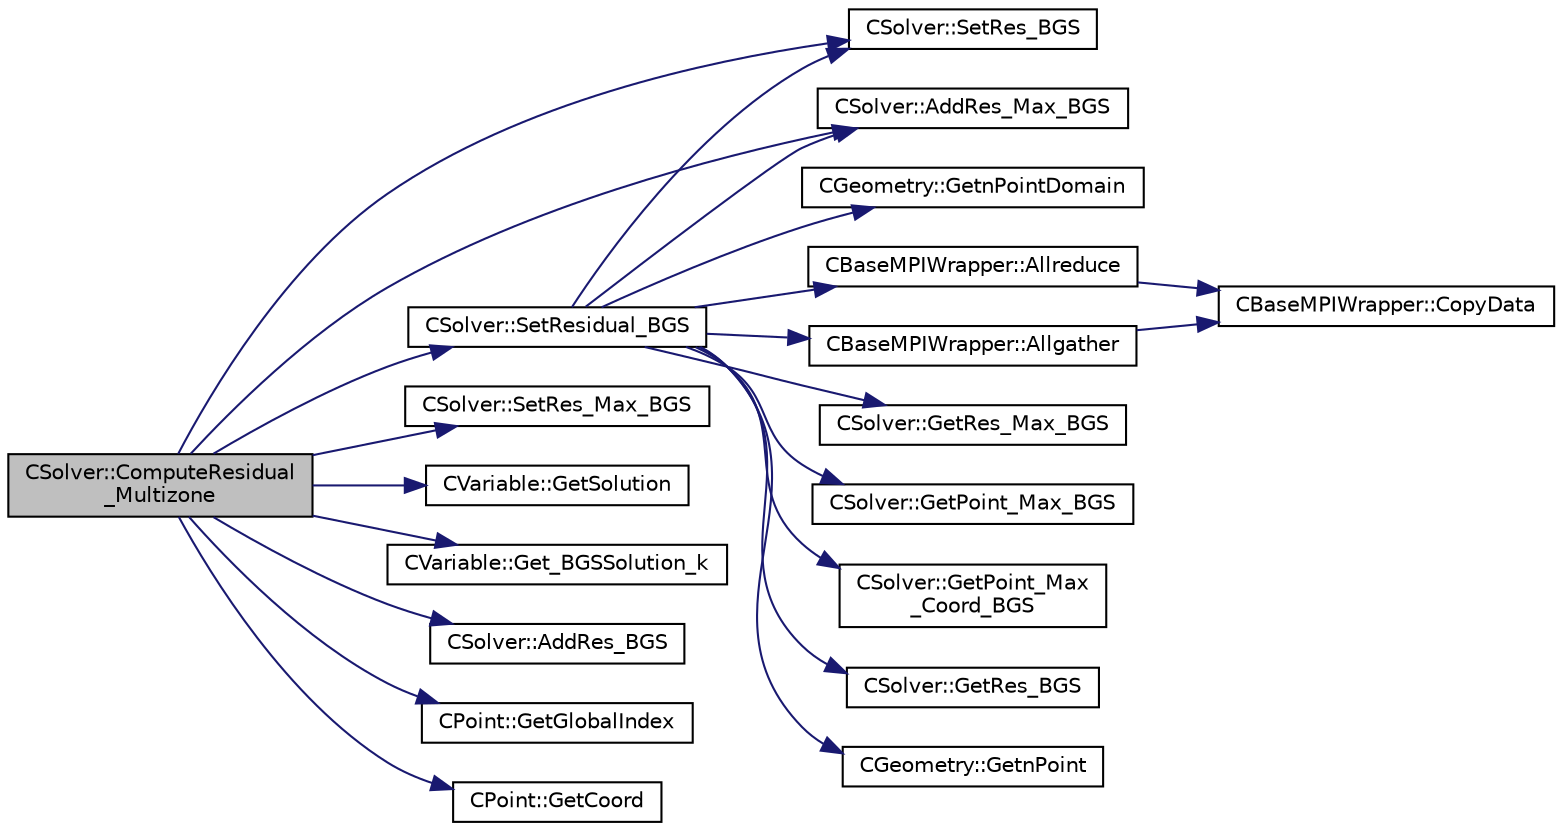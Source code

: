 digraph "CSolver::ComputeResidual_Multizone"
{
  edge [fontname="Helvetica",fontsize="10",labelfontname="Helvetica",labelfontsize="10"];
  node [fontname="Helvetica",fontsize="10",shape=record];
  rankdir="LR";
  Node676 [label="CSolver::ComputeResidual\l_Multizone",height=0.2,width=0.4,color="black", fillcolor="grey75", style="filled", fontcolor="black"];
  Node676 -> Node677 [color="midnightblue",fontsize="10",style="solid",fontname="Helvetica"];
  Node677 [label="CSolver::SetRes_BGS",height=0.2,width=0.4,color="black", fillcolor="white", style="filled",URL="$class_c_solver.html#a19d46e6c1923fb176ea88a7edd7e385b",tooltip="Set the residual for BGS subiterations. "];
  Node676 -> Node678 [color="midnightblue",fontsize="10",style="solid",fontname="Helvetica"];
  Node678 [label="CSolver::SetRes_Max_BGS",height=0.2,width=0.4,color="black", fillcolor="white", style="filled",URL="$class_c_solver.html#aeb849472225116f44fbdf6710ea02579",tooltip="Set the maximal residual for BGS subiterations. "];
  Node676 -> Node679 [color="midnightblue",fontsize="10",style="solid",fontname="Helvetica"];
  Node679 [label="CVariable::GetSolution",height=0.2,width=0.4,color="black", fillcolor="white", style="filled",URL="$class_c_variable.html#a261483e39c23c1de7cb9aea7e917c121",tooltip="Get the solution. "];
  Node676 -> Node680 [color="midnightblue",fontsize="10",style="solid",fontname="Helvetica"];
  Node680 [label="CVariable::Get_BGSSolution_k",height=0.2,width=0.4,color="black", fillcolor="white", style="filled",URL="$class_c_variable.html#a575bb2887bdf21df7bccf14736e87070",tooltip="Get the value of the solution in the previous BGS subiteration. "];
  Node676 -> Node681 [color="midnightblue",fontsize="10",style="solid",fontname="Helvetica"];
  Node681 [label="CSolver::AddRes_BGS",height=0.2,width=0.4,color="black", fillcolor="white", style="filled",URL="$class_c_solver.html#a850ad5e7b1b8d81ad8d967bcef81ad6e",tooltip="Adds the residual for BGS subiterations. "];
  Node676 -> Node682 [color="midnightblue",fontsize="10",style="solid",fontname="Helvetica"];
  Node682 [label="CSolver::AddRes_Max_BGS",height=0.2,width=0.4,color="black", fillcolor="white", style="filled",URL="$class_c_solver.html#a0d731347241e2f7c587d5132ebf2019d",tooltip="Adds the maximal residual for BGS subiterations. "];
  Node676 -> Node683 [color="midnightblue",fontsize="10",style="solid",fontname="Helvetica"];
  Node683 [label="CPoint::GetGlobalIndex",height=0.2,width=0.4,color="black", fillcolor="white", style="filled",URL="$class_c_point.html#ab546170a5a03ef210a75fc5531910050",tooltip="Get the global index in a parallel computation. "];
  Node676 -> Node684 [color="midnightblue",fontsize="10",style="solid",fontname="Helvetica"];
  Node684 [label="CPoint::GetCoord",height=0.2,width=0.4,color="black", fillcolor="white", style="filled",URL="$class_c_point.html#a95fe081d22e96e190cb3edcbf0d6525f",tooltip="Get the coordinates dor the control volume. "];
  Node676 -> Node685 [color="midnightblue",fontsize="10",style="solid",fontname="Helvetica"];
  Node685 [label="CSolver::SetResidual_BGS",height=0.2,width=0.4,color="black", fillcolor="white", style="filled",URL="$class_c_solver.html#ad78622b122d602d0759ab940356e328a",tooltip="Communicate the value of the max residual and RMS residual. "];
  Node685 -> Node677 [color="midnightblue",fontsize="10",style="solid",fontname="Helvetica"];
  Node685 -> Node686 [color="midnightblue",fontsize="10",style="solid",fontname="Helvetica"];
  Node686 [label="CSolver::GetRes_BGS",height=0.2,width=0.4,color="black", fillcolor="white", style="filled",URL="$class_c_solver.html#a83cd1ade482300b90aa8ccc6aad03acd",tooltip="Get the residual for BGS subiterations. "];
  Node685 -> Node687 [color="midnightblue",fontsize="10",style="solid",fontname="Helvetica"];
  Node687 [label="CGeometry::GetnPoint",height=0.2,width=0.4,color="black", fillcolor="white", style="filled",URL="$class_c_geometry.html#aa68b666b38f4d2c7021736ae86940f44",tooltip="Get number of points. "];
  Node685 -> Node688 [color="midnightblue",fontsize="10",style="solid",fontname="Helvetica"];
  Node688 [label="CGeometry::GetnPointDomain",height=0.2,width=0.4,color="black", fillcolor="white", style="filled",URL="$class_c_geometry.html#a4fc7de3bff7b6f8c35717016d6f8fcb2",tooltip="Get number of real points (that belong to the domain). "];
  Node685 -> Node689 [color="midnightblue",fontsize="10",style="solid",fontname="Helvetica"];
  Node689 [label="CBaseMPIWrapper::Allreduce",height=0.2,width=0.4,color="black", fillcolor="white", style="filled",URL="$class_c_base_m_p_i_wrapper.html#a637b6fd917a8ca91ce748ba88e0d66b6"];
  Node689 -> Node690 [color="midnightblue",fontsize="10",style="solid",fontname="Helvetica"];
  Node690 [label="CBaseMPIWrapper::CopyData",height=0.2,width=0.4,color="black", fillcolor="white", style="filled",URL="$class_c_base_m_p_i_wrapper.html#a4725cc1dd65b161b483e812a538a5e36"];
  Node685 -> Node691 [color="midnightblue",fontsize="10",style="solid",fontname="Helvetica"];
  Node691 [label="CSolver::GetRes_Max_BGS",height=0.2,width=0.4,color="black", fillcolor="white", style="filled",URL="$class_c_solver.html#a0663639c53a377bdaa1c66b8ad026ace",tooltip="Get the maximal residual for BGS subiterations. "];
  Node685 -> Node692 [color="midnightblue",fontsize="10",style="solid",fontname="Helvetica"];
  Node692 [label="CSolver::GetPoint_Max_BGS",height=0.2,width=0.4,color="black", fillcolor="white", style="filled",URL="$class_c_solver.html#ad858890f4a6dac8b7be18e9cee0e6440",tooltip="Get the maximal residual, this is useful for the convergence history. "];
  Node685 -> Node693 [color="midnightblue",fontsize="10",style="solid",fontname="Helvetica"];
  Node693 [label="CSolver::GetPoint_Max\l_Coord_BGS",height=0.2,width=0.4,color="black", fillcolor="white", style="filled",URL="$class_c_solver.html#a593491f3d8806bb331eb35fc7b254663",tooltip="Get the location of the maximal residual, this is useful for the convergence history. "];
  Node685 -> Node694 [color="midnightblue",fontsize="10",style="solid",fontname="Helvetica"];
  Node694 [label="CBaseMPIWrapper::Allgather",height=0.2,width=0.4,color="black", fillcolor="white", style="filled",URL="$class_c_base_m_p_i_wrapper.html#a55195abbb7206e08a4933fa53cd41923"];
  Node694 -> Node690 [color="midnightblue",fontsize="10",style="solid",fontname="Helvetica"];
  Node685 -> Node682 [color="midnightblue",fontsize="10",style="solid",fontname="Helvetica"];
}
